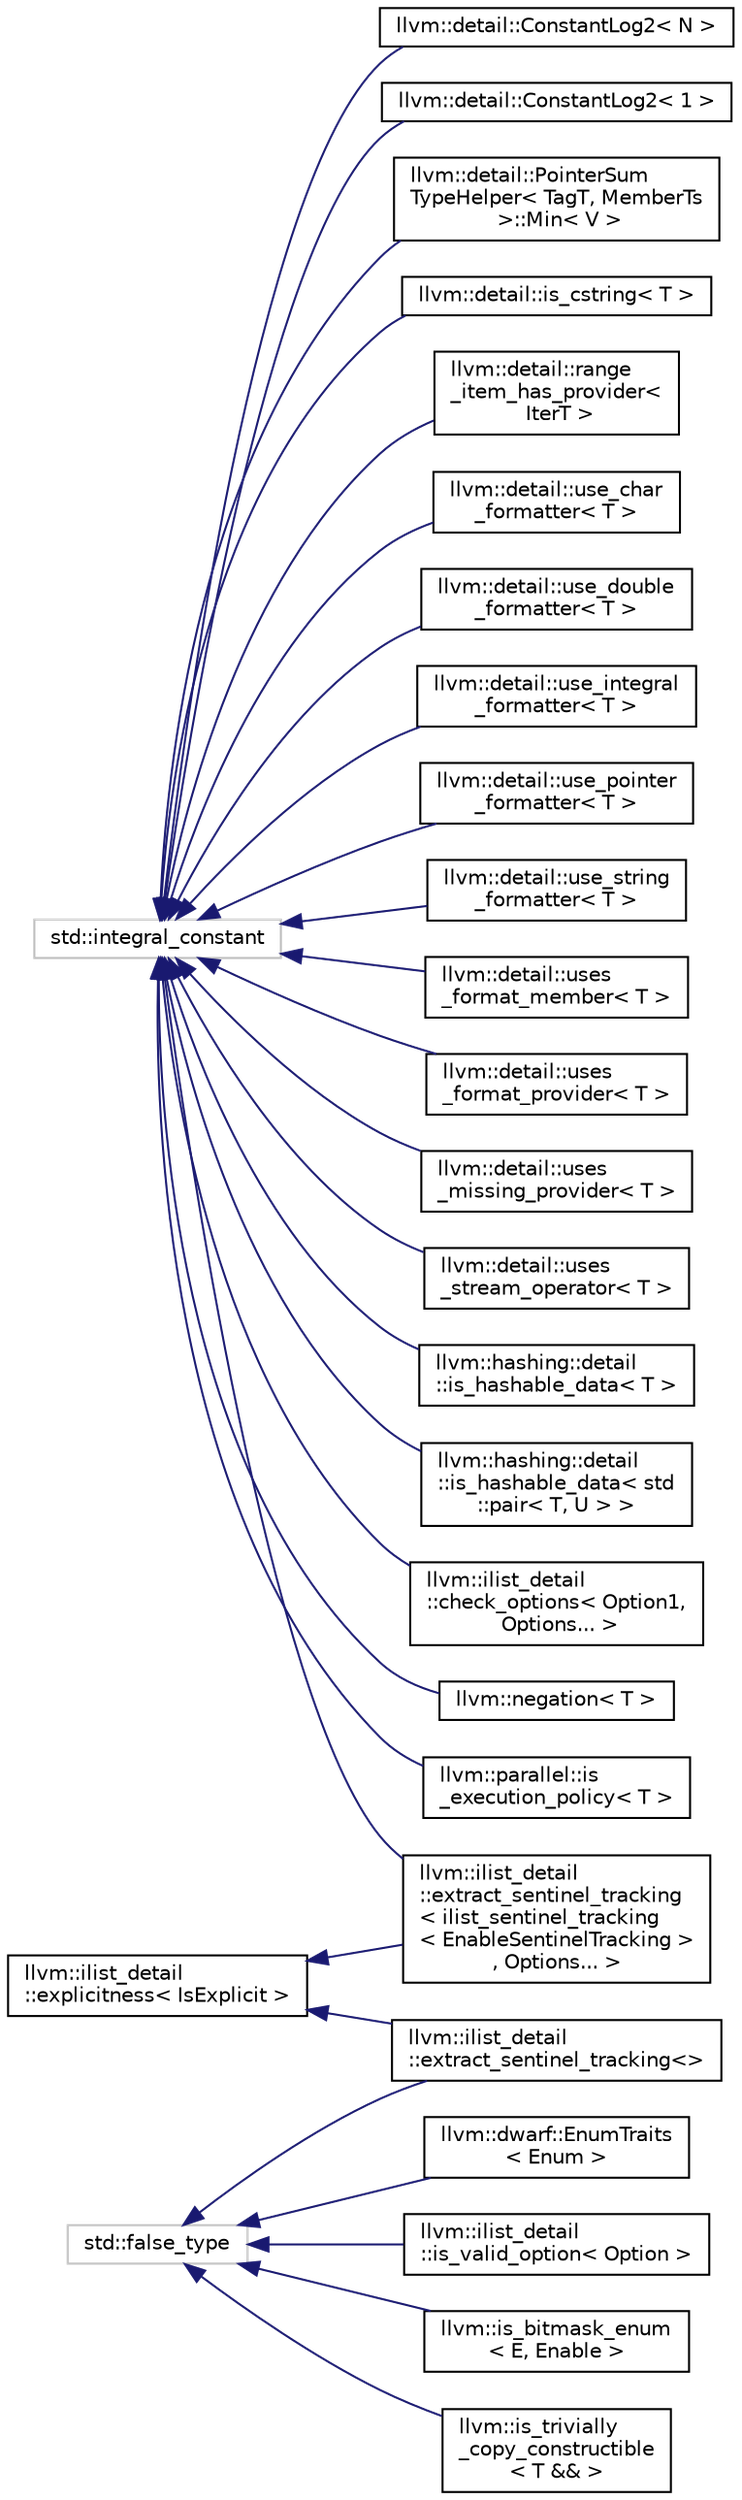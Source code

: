 digraph "Graphical Class Hierarchy"
{
 // LATEX_PDF_SIZE
  bgcolor="transparent";
  edge [fontname="Helvetica",fontsize="10",labelfontname="Helvetica",labelfontsize="10"];
  node [fontname="Helvetica",fontsize="10",shape="box"];
  rankdir="LR";
  Node0 [label="llvm::ilist_detail\l::explicitness\< IsExplicit \>",height=0.2,width=0.4,color="black",URL="$structllvm_1_1ilist__detail_1_1explicitness.html",tooltip="Helper trait for recording whether an option is specified explicitly."];
  Node0 -> Node1 [dir="back",color="midnightblue",fontsize="10",style="solid",fontname="Helvetica"];
  Node1 [label="llvm::ilist_detail\l::extract_sentinel_tracking\l\< ilist_sentinel_tracking\l\< EnableSentinelTracking \>\l, Options... \>",height=0.2,width=0.4,color="black",URL="$structllvm_1_1ilist__detail_1_1extract__sentinel__tracking_3_01ilist__sentinel__tracking_3_01Enad8d94c5ce1ebbb4f62b588c4bdfec7d2.html",tooltip=" "];
  Node0 -> Node22 [dir="back",color="midnightblue",fontsize="10",style="solid",fontname="Helvetica"];
  Node22 [label="llvm::ilist_detail\l::extract_sentinel_tracking\<\>",height=0.2,width=0.4,color="black",URL="$structllvm_1_1ilist__detail_1_1extract__sentinel__tracking_3_4.html",tooltip=" "];
  Node23 [label="std::false_type",height=0.2,width=0.4,color="grey75",tooltip=" "];
  Node23 -> Node24 [dir="back",color="midnightblue",fontsize="10",style="solid",fontname="Helvetica"];
  Node24 [label="llvm::dwarf::EnumTraits\l\< Enum \>",height=0.2,width=0.4,color="black",URL="$structllvm_1_1dwarf_1_1EnumTraits.html",tooltip=" "];
  Node23 -> Node22 [dir="back",color="midnightblue",fontsize="10",style="solid",fontname="Helvetica"];
  Node23 -> Node25 [dir="back",color="midnightblue",fontsize="10",style="solid",fontname="Helvetica"];
  Node25 [label="llvm::ilist_detail\l::is_valid_option\< Option \>",height=0.2,width=0.4,color="black",URL="$structllvm_1_1ilist__detail_1_1is__valid__option.html",tooltip="Check whether an option is valid."];
  Node23 -> Node26 [dir="back",color="midnightblue",fontsize="10",style="solid",fontname="Helvetica"];
  Node26 [label="llvm::is_bitmask_enum\l\< E, Enable \>",height=0.2,width=0.4,color="black",URL="$structllvm_1_1is__bitmask__enum.html",tooltip="Traits class to determine whether an enum has a LLVM_BITMASK_LARGEST_ENUMERATOR enumerator."];
  Node23 -> Node27 [dir="back",color="midnightblue",fontsize="10",style="solid",fontname="Helvetica"];
  Node27 [label="llvm::is_trivially\l_copy_constructible\l\< T && \>",height=0.2,width=0.4,color="black",URL="$structllvm_1_1is__trivially__copy__constructible_3_01T_01_6_6_01_4.html",tooltip=" "];
  Node2 [label="std::integral_constant",height=0.2,width=0.4,color="grey75",tooltip=" "];
  Node2 -> Node3 [dir="back",color="midnightblue",fontsize="10",style="solid",fontname="Helvetica"];
  Node3 [label="llvm::detail::ConstantLog2\< N \>",height=0.2,width=0.4,color="black",URL="$structllvm_1_1detail_1_1ConstantLog2.html",tooltip="A tiny meta function to compute the log2 of a compile time constant."];
  Node2 -> Node4 [dir="back",color="midnightblue",fontsize="10",style="solid",fontname="Helvetica"];
  Node4 [label="llvm::detail::ConstantLog2\< 1 \>",height=0.2,width=0.4,color="black",URL="$structllvm_1_1detail_1_1ConstantLog2_3_011_01_4.html",tooltip=" "];
  Node2 -> Node5 [dir="back",color="midnightblue",fontsize="10",style="solid",fontname="Helvetica"];
  Node5 [label="llvm::detail::PointerSum\lTypeHelper\< TagT, MemberTs\l \>::Min\< V \>",height=0.2,width=0.4,color="black",URL="$structllvm_1_1detail_1_1PointerSumTypeHelper_1_1Min_3_01V_01_4.html",tooltip=" "];
  Node2 -> Node6 [dir="back",color="midnightblue",fontsize="10",style="solid",fontname="Helvetica"];
  Node6 [label="llvm::detail::is_cstring\< T \>",height=0.2,width=0.4,color="black",URL="$structllvm_1_1detail_1_1is__cstring.html",tooltip=" "];
  Node2 -> Node7 [dir="back",color="midnightblue",fontsize="10",style="solid",fontname="Helvetica"];
  Node7 [label="llvm::detail::range\l_item_has_provider\<\l IterT \>",height=0.2,width=0.4,color="black",URL="$structllvm_1_1detail_1_1range__item__has__provider.html",tooltip=" "];
  Node2 -> Node8 [dir="back",color="midnightblue",fontsize="10",style="solid",fontname="Helvetica"];
  Node8 [label="llvm::detail::use_char\l_formatter\< T \>",height=0.2,width=0.4,color="black",URL="$structllvm_1_1detail_1_1use__char__formatter.html",tooltip=" "];
  Node2 -> Node9 [dir="back",color="midnightblue",fontsize="10",style="solid",fontname="Helvetica"];
  Node9 [label="llvm::detail::use_double\l_formatter\< T \>",height=0.2,width=0.4,color="black",URL="$structllvm_1_1detail_1_1use__double__formatter.html",tooltip=" "];
  Node2 -> Node10 [dir="back",color="midnightblue",fontsize="10",style="solid",fontname="Helvetica"];
  Node10 [label="llvm::detail::use_integral\l_formatter\< T \>",height=0.2,width=0.4,color="black",URL="$structllvm_1_1detail_1_1use__integral__formatter.html",tooltip=" "];
  Node2 -> Node11 [dir="back",color="midnightblue",fontsize="10",style="solid",fontname="Helvetica"];
  Node11 [label="llvm::detail::use_pointer\l_formatter\< T \>",height=0.2,width=0.4,color="black",URL="$structllvm_1_1detail_1_1use__pointer__formatter.html",tooltip=" "];
  Node2 -> Node12 [dir="back",color="midnightblue",fontsize="10",style="solid",fontname="Helvetica"];
  Node12 [label="llvm::detail::use_string\l_formatter\< T \>",height=0.2,width=0.4,color="black",URL="$structllvm_1_1detail_1_1use__string__formatter.html",tooltip=" "];
  Node2 -> Node13 [dir="back",color="midnightblue",fontsize="10",style="solid",fontname="Helvetica"];
  Node13 [label="llvm::detail::uses\l_format_member\< T \>",height=0.2,width=0.4,color="black",URL="$structllvm_1_1detail_1_1uses__format__member.html",tooltip=" "];
  Node2 -> Node14 [dir="back",color="midnightblue",fontsize="10",style="solid",fontname="Helvetica"];
  Node14 [label="llvm::detail::uses\l_format_provider\< T \>",height=0.2,width=0.4,color="black",URL="$structllvm_1_1detail_1_1uses__format__provider.html",tooltip=" "];
  Node2 -> Node15 [dir="back",color="midnightblue",fontsize="10",style="solid",fontname="Helvetica"];
  Node15 [label="llvm::detail::uses\l_missing_provider\< T \>",height=0.2,width=0.4,color="black",URL="$structllvm_1_1detail_1_1uses__missing__provider.html",tooltip=" "];
  Node2 -> Node16 [dir="back",color="midnightblue",fontsize="10",style="solid",fontname="Helvetica"];
  Node16 [label="llvm::detail::uses\l_stream_operator\< T \>",height=0.2,width=0.4,color="black",URL="$structllvm_1_1detail_1_1uses__stream__operator.html",tooltip=" "];
  Node2 -> Node17 [dir="back",color="midnightblue",fontsize="10",style="solid",fontname="Helvetica"];
  Node17 [label="llvm::hashing::detail\l::is_hashable_data\< T \>",height=0.2,width=0.4,color="black",URL="$structllvm_1_1hashing_1_1detail_1_1is__hashable__data.html",tooltip="Trait to indicate whether a type's bits can be hashed directly."];
  Node2 -> Node18 [dir="back",color="midnightblue",fontsize="10",style="solid",fontname="Helvetica"];
  Node18 [label="llvm::hashing::detail\l::is_hashable_data\< std\l::pair\< T, U \> \>",height=0.2,width=0.4,color="black",URL="$structllvm_1_1hashing_1_1detail_1_1is__hashable__data_3_01std_1_1pair_3_01T_00_01U_01_4_01_4.html",tooltip=" "];
  Node2 -> Node19 [dir="back",color="midnightblue",fontsize="10",style="solid",fontname="Helvetica"];
  Node19 [label="llvm::ilist_detail\l::check_options\< Option1,\l Options... \>",height=0.2,width=0.4,color="black",URL="$structllvm_1_1ilist__detail_1_1check__options_3_01Option1_00_01Options_8_8_8_01_4.html",tooltip=" "];
  Node2 -> Node1 [dir="back",color="midnightblue",fontsize="10",style="solid",fontname="Helvetica"];
  Node2 -> Node20 [dir="back",color="midnightblue",fontsize="10",style="solid",fontname="Helvetica"];
  Node20 [label="llvm::negation\< T \>",height=0.2,width=0.4,color="black",URL="$structllvm_1_1negation.html",tooltip=" "];
  Node2 -> Node21 [dir="back",color="midnightblue",fontsize="10",style="solid",fontname="Helvetica"];
  Node21 [label="llvm::parallel::is\l_execution_policy\< T \>",height=0.2,width=0.4,color="black",URL="$structllvm_1_1parallel_1_1is__execution__policy.html",tooltip=" "];
}
